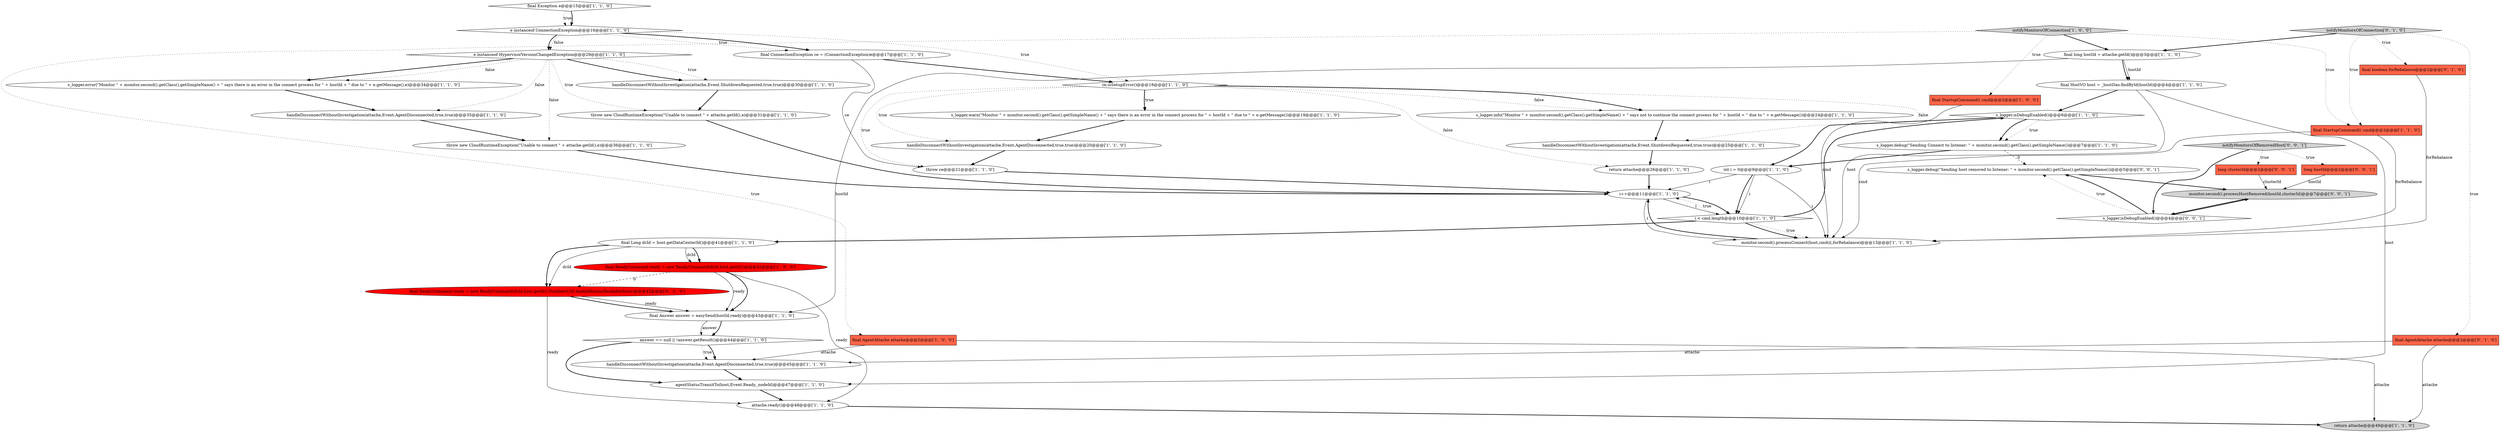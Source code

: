 digraph {
21 [style = filled, label = "notifyMonitorsOfConnection['1', '0', '0']", fillcolor = lightgray, shape = diamond image = "AAA0AAABBB1BBB"];
18 [style = filled, label = "final ReadyCommand ready = new ReadyCommand(dcId,host.getId())@@@42@@@['1', '0', '0']", fillcolor = red, shape = ellipse image = "AAA1AAABBB1BBB"];
23 [style = filled, label = "final Exception e@@@15@@@['1', '1', '0']", fillcolor = white, shape = diamond image = "AAA0AAABBB1BBB"];
3 [style = filled, label = "handleDisconnectWithoutInvestigation(attache,Event.ShutdownRequested,true,true)@@@25@@@['1', '1', '0']", fillcolor = white, shape = ellipse image = "AAA0AAABBB1BBB"];
1 [style = filled, label = "throw ce@@@21@@@['1', '1', '0']", fillcolor = white, shape = ellipse image = "AAA0AAABBB1BBB"];
39 [style = filled, label = "notifyMonitorsOfConnection['0', '1', '0']", fillcolor = lightgray, shape = diamond image = "AAA0AAABBB2BBB"];
8 [style = filled, label = "handleDisconnectWithoutInvestigation(attache,Event.AgentDisconnected,true,true)@@@45@@@['1', '1', '0']", fillcolor = white, shape = ellipse image = "AAA0AAABBB1BBB"];
10 [style = filled, label = "answer == null || !answer.getResult()@@@44@@@['1', '1', '0']", fillcolor = white, shape = diamond image = "AAA0AAABBB1BBB"];
38 [style = filled, label = "final AgentAttache attache@@@2@@@['0', '1', '0']", fillcolor = tomato, shape = box image = "AAA0AAABBB2BBB"];
37 [style = filled, label = "final ReadyCommand ready = new ReadyCommand(dcId,host.getId(),NumbersUtil.enableHumanReadableSizes)@@@42@@@['0', '1', '0']", fillcolor = red, shape = ellipse image = "AAA1AAABBB2BBB"];
40 [style = filled, label = "long hostId@@@2@@@['0', '0', '1']", fillcolor = tomato, shape = box image = "AAA0AAABBB3BBB"];
5 [style = filled, label = "attache.ready()@@@48@@@['1', '1', '0']", fillcolor = white, shape = ellipse image = "AAA0AAABBB1BBB"];
22 [style = filled, label = "s_logger.isDebugEnabled()@@@6@@@['1', '1', '0']", fillcolor = white, shape = diamond image = "AAA0AAABBB1BBB"];
30 [style = filled, label = "final long hostId = attache.getId()@@@3@@@['1', '1', '0']", fillcolor = white, shape = ellipse image = "AAA0AAABBB1BBB"];
12 [style = filled, label = "i++@@@11@@@['1', '1', '0']", fillcolor = white, shape = ellipse image = "AAA0AAABBB1BBB"];
13 [style = filled, label = "final HostVO host = _hostDao.findById(hostId)@@@4@@@['1', '1', '0']", fillcolor = white, shape = ellipse image = "AAA0AAABBB1BBB"];
14 [style = filled, label = "handleDisconnectWithoutInvestigation(attache,Event.AgentDisconnected,true,true)@@@20@@@['1', '1', '0']", fillcolor = white, shape = ellipse image = "AAA0AAABBB1BBB"];
41 [style = filled, label = "monitor.second().processHostRemoved(hostId,clusterId)@@@7@@@['0', '0', '1']", fillcolor = lightgray, shape = ellipse image = "AAA0AAABBB3BBB"];
33 [style = filled, label = "agentStatusTransitTo(host,Event.Ready,_nodeId)@@@47@@@['1', '1', '0']", fillcolor = white, shape = ellipse image = "AAA0AAABBB1BBB"];
42 [style = filled, label = "s_logger.isDebugEnabled()@@@4@@@['0', '0', '1']", fillcolor = white, shape = diamond image = "AAA0AAABBB3BBB"];
27 [style = filled, label = "throw new CloudRuntimeException(\"Unable to connect \" + attache.getId(),e)@@@31@@@['1', '1', '0']", fillcolor = white, shape = ellipse image = "AAA0AAABBB1BBB"];
26 [style = filled, label = "s_logger.error(\"Monitor \" + monitor.second().getClass().getSimpleName() + \" says there is an error in the connect process for \" + hostId + \" due to \" + e.getMessage(),e)@@@34@@@['1', '1', '0']", fillcolor = white, shape = ellipse image = "AAA0AAABBB1BBB"];
35 [style = filled, label = "s_logger.debug(\"Sending Connect to listener: \" + monitor.second().getClass().getSimpleName())@@@7@@@['1', '1', '0']", fillcolor = white, shape = ellipse image = "AAA0AAABBB1BBB"];
36 [style = filled, label = "final boolean forRebalance@@@2@@@['0', '1', '0']", fillcolor = tomato, shape = box image = "AAA0AAABBB2BBB"];
44 [style = filled, label = "s_logger.debug(\"Sending host removed to listener: \" + monitor.second().getClass().getSimpleName())@@@5@@@['0', '0', '1']", fillcolor = white, shape = ellipse image = "AAA0AAABBB3BBB"];
2 [style = filled, label = "i < cmd.length@@@10@@@['1', '1', '0']", fillcolor = white, shape = diamond image = "AAA0AAABBB1BBB"];
11 [style = filled, label = "ce.isSetupError()@@@18@@@['1', '1', '0']", fillcolor = white, shape = diamond image = "AAA0AAABBB1BBB"];
43 [style = filled, label = "notifyMonitorsOfRemovedHost['0', '0', '1']", fillcolor = lightgray, shape = diamond image = "AAA0AAABBB3BBB"];
4 [style = filled, label = "final ConnectionException ce = (ConnectionException)e@@@17@@@['1', '1', '0']", fillcolor = white, shape = ellipse image = "AAA0AAABBB1BBB"];
24 [style = filled, label = "s_logger.warn(\"Monitor \" + monitor.second().getClass().getSimpleName() + \" says there is an error in the connect process for \" + hostId + \" due to \" + e.getMessage())@@@19@@@['1', '1', '0']", fillcolor = white, shape = ellipse image = "AAA0AAABBB1BBB"];
6 [style = filled, label = "final Long dcId = host.getDataCenterId()@@@41@@@['1', '1', '0']", fillcolor = white, shape = ellipse image = "AAA0AAABBB1BBB"];
7 [style = filled, label = "return attache@@@49@@@['1', '1', '0']", fillcolor = lightgray, shape = ellipse image = "AAA0AAABBB1BBB"];
17 [style = filled, label = "handleDisconnectWithoutInvestigation(attache,Event.ShutdownRequested,true,true)@@@30@@@['1', '1', '0']", fillcolor = white, shape = ellipse image = "AAA0AAABBB1BBB"];
28 [style = filled, label = "final StartupCommand(( cmd@@@2@@@['1', '0', '0']", fillcolor = tomato, shape = box image = "AAA0AAABBB1BBB"];
9 [style = filled, label = "return attache@@@26@@@['1', '1', '0']", fillcolor = white, shape = ellipse image = "AAA0AAABBB1BBB"];
45 [style = filled, label = "long clusterId@@@2@@@['0', '0', '1']", fillcolor = tomato, shape = box image = "AAA0AAABBB3BBB"];
25 [style = filled, label = "handleDisconnectWithoutInvestigation(attache,Event.AgentDisconnected,true,true)@@@35@@@['1', '1', '0']", fillcolor = white, shape = ellipse image = "AAA0AAABBB1BBB"];
20 [style = filled, label = "int i = 0@@@9@@@['1', '1', '0']", fillcolor = white, shape = ellipse image = "AAA0AAABBB1BBB"];
0 [style = filled, label = "monitor.second().processConnect(host,cmd(i(,forRebalance)@@@13@@@['1', '1', '0']", fillcolor = white, shape = ellipse image = "AAA0AAABBB1BBB"];
31 [style = filled, label = "e instanceof HypervisorVersionChangedException@@@29@@@['1', '1', '0']", fillcolor = white, shape = diamond image = "AAA0AAABBB1BBB"];
19 [style = filled, label = "final Answer answer = easySend(hostId,ready)@@@43@@@['1', '1', '0']", fillcolor = white, shape = ellipse image = "AAA0AAABBB1BBB"];
34 [style = filled, label = "final StartupCommand(( cmd@@@2@@@['1', '1', '0']", fillcolor = tomato, shape = box image = "AAA0AAABBB1BBB"];
16 [style = filled, label = "e instanceof ConnectionException@@@16@@@['1', '1', '0']", fillcolor = white, shape = diamond image = "AAA0AAABBB1BBB"];
32 [style = filled, label = "final AgentAttache attache@@@2@@@['1', '0', '0']", fillcolor = tomato, shape = box image = "AAA0AAABBB1BBB"];
29 [style = filled, label = "s_logger.info(\"Monitor \" + monitor.second().getClass().getSimpleName() + \" says not to continue the connect process for \" + hostId + \" due to \" + e.getMessage())@@@24@@@['1', '1', '0']", fillcolor = white, shape = ellipse image = "AAA0AAABBB1BBB"];
15 [style = filled, label = "throw new CloudRuntimeException(\"Unable to connect \" + attache.getId(),e)@@@36@@@['1', '1', '0']", fillcolor = white, shape = ellipse image = "AAA0AAABBB1BBB"];
30->13 [style = solid, label="hostId"];
10->8 [style = dotted, label="true"];
42->41 [style = bold, label=""];
39->36 [style = dotted, label="true"];
30->13 [style = bold, label=""];
2->6 [style = bold, label=""];
11->1 [style = dotted, label="true"];
43->42 [style = bold, label=""];
11->29 [style = bold, label=""];
18->19 [style = solid, label="ready"];
21->30 [style = bold, label=""];
12->2 [style = bold, label=""];
20->2 [style = solid, label="i"];
42->44 [style = bold, label=""];
28->0 [style = solid, label="cmd"];
10->8 [style = bold, label=""];
11->9 [style = dotted, label="false"];
31->27 [style = dotted, label="true"];
1->12 [style = bold, label=""];
25->15 [style = bold, label=""];
20->12 [style = solid, label="i"];
22->35 [style = dotted, label="true"];
13->22 [style = bold, label=""];
17->27 [style = bold, label=""];
4->1 [style = solid, label="ce"];
2->0 [style = dotted, label="true"];
27->12 [style = bold, label=""];
35->20 [style = bold, label=""];
16->31 [style = dotted, label="false"];
18->19 [style = bold, label=""];
11->14 [style = dotted, label="true"];
21->32 [style = dotted, label="true"];
16->4 [style = dotted, label="true"];
13->0 [style = solid, label="host"];
21->28 [style = dotted, label="true"];
37->19 [style = solid, label="ready"];
12->2 [style = solid, label="i"];
22->20 [style = bold, label=""];
31->17 [style = dotted, label="true"];
44->41 [style = bold, label=""];
18->37 [style = dashed, label="0"];
2->12 [style = dotted, label="true"];
5->7 [style = bold, label=""];
15->12 [style = bold, label=""];
37->5 [style = solid, label="ready"];
16->11 [style = dotted, label="true"];
11->24 [style = dotted, label="true"];
39->34 [style = dotted, label="true"];
31->25 [style = dotted, label="false"];
38->8 [style = solid, label="attache"];
23->16 [style = dotted, label="true"];
8->33 [style = bold, label=""];
42->44 [style = dotted, label="true"];
32->7 [style = solid, label="attache"];
6->18 [style = bold, label=""];
0->12 [style = bold, label=""];
40->41 [style = solid, label="hostId"];
6->18 [style = solid, label="dcId"];
36->0 [style = solid, label="forRebalance"];
19->10 [style = bold, label=""];
33->5 [style = bold, label=""];
11->24 [style = bold, label=""];
6->37 [style = bold, label=""];
3->9 [style = bold, label=""];
11->29 [style = dotted, label="false"];
31->26 [style = bold, label=""];
2->0 [style = bold, label=""];
18->5 [style = solid, label="ready"];
16->31 [style = bold, label=""];
6->37 [style = solid, label="dcId"];
19->10 [style = solid, label="answer"];
20->0 [style = solid, label="i"];
31->15 [style = dotted, label="false"];
43->40 [style = dotted, label="true"];
10->33 [style = bold, label=""];
9->12 [style = bold, label=""];
31->17 [style = bold, label=""];
16->4 [style = bold, label=""];
30->19 [style = solid, label="hostId"];
22->35 [style = bold, label=""];
23->16 [style = bold, label=""];
12->0 [style = solid, label="i"];
31->26 [style = dotted, label="false"];
38->7 [style = solid, label="attache"];
29->3 [style = bold, label=""];
26->25 [style = bold, label=""];
32->8 [style = solid, label="attache"];
39->38 [style = dotted, label="true"];
21->34 [style = dotted, label="true"];
34->0 [style = solid, label="cmd"];
14->1 [style = bold, label=""];
24->14 [style = bold, label=""];
35->44 [style = dashed, label="0"];
20->2 [style = bold, label=""];
39->30 [style = bold, label=""];
43->45 [style = dotted, label="true"];
34->0 [style = solid, label="forRebalance"];
11->3 [style = dotted, label="false"];
13->33 [style = solid, label="host"];
37->19 [style = bold, label=""];
2->22 [style = bold, label=""];
4->11 [style = bold, label=""];
45->41 [style = solid, label="clusterId"];
41->42 [style = bold, label=""];
}

